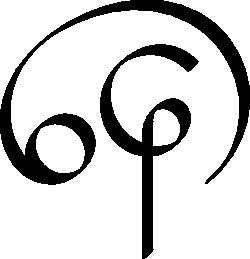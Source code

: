 pen slanty = makepen(slant(1.0)*xscale(0.333)*circle((0,0),2.5));
path big_curve = (-25,-25)..(-35,-15)..(-25,-5)..(-15,-15)..(-25,-25)..(-25,25)..(25,25)..(25,-25);
path loop_through = (25,25)..(-25,25)..(-25,-20)..(20,-15)..(10,0)..{down}(-5,-15)--(-5,-100);
draw(shift(10,0)*scale(0.75)*loop_through, slanty);
draw(scale(1.5)*big_curve, slanty);
